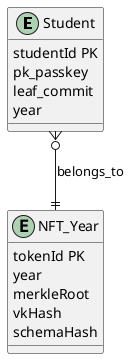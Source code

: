 @startuml certificate-entitys
entity Student {
  studentId PK
  pk_passkey
  leaf_commit
  year
}

entity NFT_Year {
  tokenId PK
  year
  merkleRoot
  vkHash
  schemaHash
}

Student }o--|| NFT_Year : belongs_to
@enduml 